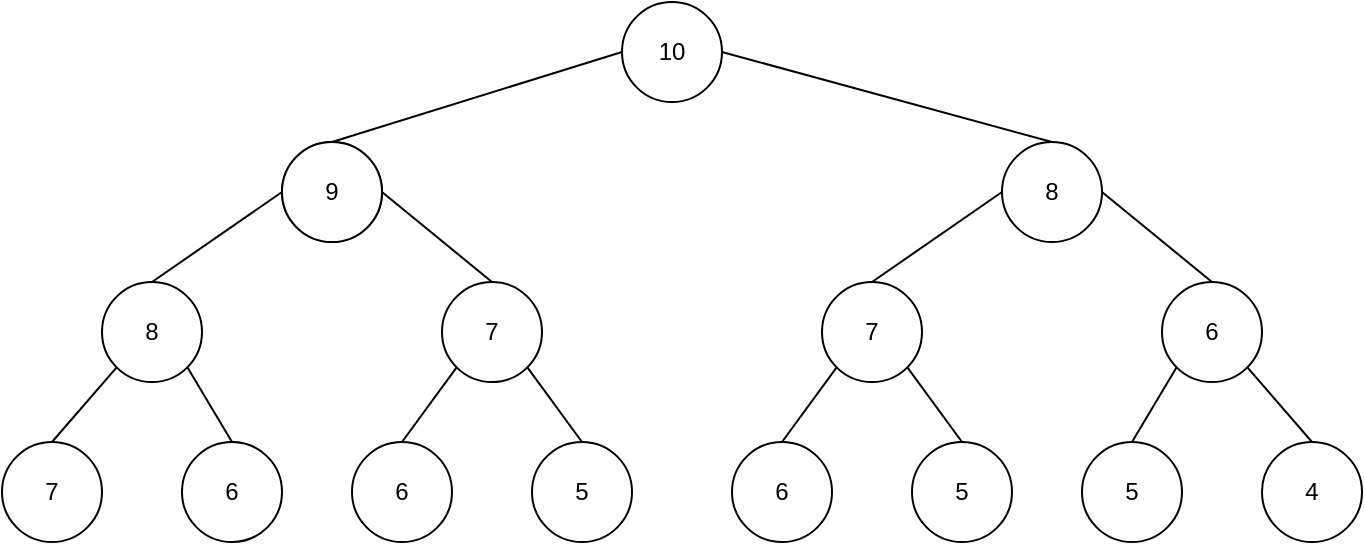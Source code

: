 <mxfile version="13.1.6" type="github">
  <diagram id="JyIK2VWfmPLn_Tre2lcF" name="Page-1">
    <mxGraphModel dx="1958" dy="818" grid="1" gridSize="10" guides="1" tooltips="1" connect="1" arrows="1" fold="1" page="1" pageScale="1" pageWidth="850" pageHeight="1100" math="0" shadow="0">
      <root>
        <mxCell id="0" />
        <mxCell id="1" parent="0" />
        <mxCell id="Aa5OvCnWGCM7iTnAo-gB-1" value="10" style="ellipse;whiteSpace=wrap;html=1;aspect=fixed;" vertex="1" parent="1">
          <mxGeometry x="270" y="20" width="50" height="50" as="geometry" />
        </mxCell>
        <mxCell id="Aa5OvCnWGCM7iTnAo-gB-2" value="10" style="ellipse;whiteSpace=wrap;html=1;aspect=fixed;" vertex="1" parent="1">
          <mxGeometry x="100" y="90" width="50" height="50" as="geometry" />
        </mxCell>
        <mxCell id="Aa5OvCnWGCM7iTnAo-gB-4" value="8" style="ellipse;whiteSpace=wrap;html=1;aspect=fixed;" vertex="1" parent="1">
          <mxGeometry x="10" y="160" width="50" height="50" as="geometry" />
        </mxCell>
        <mxCell id="Aa5OvCnWGCM7iTnAo-gB-9" value="7" style="ellipse;whiteSpace=wrap;html=1;aspect=fixed;" vertex="1" parent="1">
          <mxGeometry x="-40" y="240" width="50" height="50" as="geometry" />
        </mxCell>
        <mxCell id="Aa5OvCnWGCM7iTnAo-gB-10" value="6" style="ellipse;whiteSpace=wrap;html=1;aspect=fixed;" vertex="1" parent="1">
          <mxGeometry x="50" y="240" width="50" height="50" as="geometry" />
        </mxCell>
        <mxCell id="Aa5OvCnWGCM7iTnAo-gB-20" value="9" style="ellipse;whiteSpace=wrap;html=1;aspect=fixed;" vertex="1" parent="1">
          <mxGeometry x="100" y="90" width="50" height="50" as="geometry" />
        </mxCell>
        <mxCell id="Aa5OvCnWGCM7iTnAo-gB-21" value="7" style="ellipse;whiteSpace=wrap;html=1;aspect=fixed;" vertex="1" parent="1">
          <mxGeometry x="180" y="160" width="50" height="50" as="geometry" />
        </mxCell>
        <mxCell id="Aa5OvCnWGCM7iTnAo-gB-22" value="8" style="ellipse;whiteSpace=wrap;html=1;aspect=fixed;" vertex="1" parent="1">
          <mxGeometry x="460" y="90" width="50" height="50" as="geometry" />
        </mxCell>
        <mxCell id="Aa5OvCnWGCM7iTnAo-gB-23" value="6" style="ellipse;whiteSpace=wrap;html=1;aspect=fixed;" vertex="1" parent="1">
          <mxGeometry x="540" y="160" width="50" height="50" as="geometry" />
        </mxCell>
        <mxCell id="Aa5OvCnWGCM7iTnAo-gB-24" value="7" style="ellipse;whiteSpace=wrap;html=1;aspect=fixed;" vertex="1" parent="1">
          <mxGeometry x="370" y="160" width="50" height="50" as="geometry" />
        </mxCell>
        <mxCell id="Aa5OvCnWGCM7iTnAo-gB-25" value="6" style="ellipse;whiteSpace=wrap;html=1;aspect=fixed;" vertex="1" parent="1">
          <mxGeometry x="135" y="240" width="50" height="50" as="geometry" />
        </mxCell>
        <mxCell id="Aa5OvCnWGCM7iTnAo-gB-26" value="5" style="ellipse;whiteSpace=wrap;html=1;aspect=fixed;" vertex="1" parent="1">
          <mxGeometry x="225" y="240" width="50" height="50" as="geometry" />
        </mxCell>
        <mxCell id="Aa5OvCnWGCM7iTnAo-gB-31" value="6" style="ellipse;whiteSpace=wrap;html=1;aspect=fixed;" vertex="1" parent="1">
          <mxGeometry x="325" y="240" width="50" height="50" as="geometry" />
        </mxCell>
        <mxCell id="Aa5OvCnWGCM7iTnAo-gB-32" value="5" style="ellipse;whiteSpace=wrap;html=1;aspect=fixed;" vertex="1" parent="1">
          <mxGeometry x="415" y="240" width="50" height="50" as="geometry" />
        </mxCell>
        <mxCell id="Aa5OvCnWGCM7iTnAo-gB-33" value="5" style="ellipse;whiteSpace=wrap;html=1;aspect=fixed;" vertex="1" parent="1">
          <mxGeometry x="500" y="240" width="50" height="50" as="geometry" />
        </mxCell>
        <mxCell id="Aa5OvCnWGCM7iTnAo-gB-34" value="4" style="ellipse;whiteSpace=wrap;html=1;aspect=fixed;" vertex="1" parent="1">
          <mxGeometry x="590" y="240" width="50" height="50" as="geometry" />
        </mxCell>
        <mxCell id="Aa5OvCnWGCM7iTnAo-gB-35" value="" style="endArrow=none;html=1;entryX=0;entryY=0.5;entryDx=0;entryDy=0;exitX=0.5;exitY=0;exitDx=0;exitDy=0;" edge="1" parent="1" source="Aa5OvCnWGCM7iTnAo-gB-20" target="Aa5OvCnWGCM7iTnAo-gB-1">
          <mxGeometry width="50" height="50" relative="1" as="geometry">
            <mxPoint x="160" y="80" as="sourcePoint" />
            <mxPoint x="210" y="30" as="targetPoint" />
          </mxGeometry>
        </mxCell>
        <mxCell id="Aa5OvCnWGCM7iTnAo-gB-36" value="" style="endArrow=none;html=1;exitX=1;exitY=0.5;exitDx=0;exitDy=0;entryX=0.5;entryY=0;entryDx=0;entryDy=0;" edge="1" parent="1" source="Aa5OvCnWGCM7iTnAo-gB-1" target="Aa5OvCnWGCM7iTnAo-gB-22">
          <mxGeometry width="50" height="50" relative="1" as="geometry">
            <mxPoint x="420" y="70" as="sourcePoint" />
            <mxPoint x="470" y="20" as="targetPoint" />
          </mxGeometry>
        </mxCell>
        <mxCell id="Aa5OvCnWGCM7iTnAo-gB-37" value="" style="endArrow=none;html=1;entryX=0;entryY=0.5;entryDx=0;entryDy=0;exitX=0.5;exitY=0;exitDx=0;exitDy=0;" edge="1" parent="1" source="Aa5OvCnWGCM7iTnAo-gB-4" target="Aa5OvCnWGCM7iTnAo-gB-20">
          <mxGeometry width="50" height="50" relative="1" as="geometry">
            <mxPoint x="-100" y="160" as="sourcePoint" />
            <mxPoint x="-50" y="110" as="targetPoint" />
          </mxGeometry>
        </mxCell>
        <mxCell id="Aa5OvCnWGCM7iTnAo-gB-38" value="" style="endArrow=none;html=1;exitX=1;exitY=0.5;exitDx=0;exitDy=0;entryX=0.5;entryY=0;entryDx=0;entryDy=0;" edge="1" parent="1" source="Aa5OvCnWGCM7iTnAo-gB-20" target="Aa5OvCnWGCM7iTnAo-gB-21">
          <mxGeometry width="50" height="50" relative="1" as="geometry">
            <mxPoint x="190" y="150" as="sourcePoint" />
            <mxPoint x="240" y="100" as="targetPoint" />
          </mxGeometry>
        </mxCell>
        <mxCell id="Aa5OvCnWGCM7iTnAo-gB-40" value="" style="endArrow=none;html=1;entryX=0;entryY=1;entryDx=0;entryDy=0;exitX=0.5;exitY=0;exitDx=0;exitDy=0;" edge="1" parent="1" source="Aa5OvCnWGCM7iTnAo-gB-9" target="Aa5OvCnWGCM7iTnAo-gB-4">
          <mxGeometry width="50" height="50" relative="1" as="geometry">
            <mxPoint x="-70" y="390" as="sourcePoint" />
            <mxPoint x="-20" y="340" as="targetPoint" />
          </mxGeometry>
        </mxCell>
        <mxCell id="Aa5OvCnWGCM7iTnAo-gB-41" value="" style="endArrow=none;html=1;entryX=1;entryY=1;entryDx=0;entryDy=0;exitX=0.5;exitY=0;exitDx=0;exitDy=0;" edge="1" parent="1" source="Aa5OvCnWGCM7iTnAo-gB-10" target="Aa5OvCnWGCM7iTnAo-gB-4">
          <mxGeometry width="50" height="50" relative="1" as="geometry">
            <mxPoint x="-40" y="430" as="sourcePoint" />
            <mxPoint x="10" y="380" as="targetPoint" />
          </mxGeometry>
        </mxCell>
        <mxCell id="Aa5OvCnWGCM7iTnAo-gB-42" value="" style="endArrow=none;html=1;entryX=0;entryY=1;entryDx=0;entryDy=0;exitX=0.5;exitY=0;exitDx=0;exitDy=0;" edge="1" parent="1" source="Aa5OvCnWGCM7iTnAo-gB-25" target="Aa5OvCnWGCM7iTnAo-gB-21">
          <mxGeometry width="50" height="50" relative="1" as="geometry">
            <mxPoint x="120" y="390" as="sourcePoint" />
            <mxPoint x="170" y="340" as="targetPoint" />
          </mxGeometry>
        </mxCell>
        <mxCell id="Aa5OvCnWGCM7iTnAo-gB-43" value="" style="endArrow=none;html=1;entryX=1;entryY=1;entryDx=0;entryDy=0;exitX=0.5;exitY=0;exitDx=0;exitDy=0;" edge="1" parent="1" source="Aa5OvCnWGCM7iTnAo-gB-26" target="Aa5OvCnWGCM7iTnAo-gB-21">
          <mxGeometry width="50" height="50" relative="1" as="geometry">
            <mxPoint x="230" y="420" as="sourcePoint" />
            <mxPoint x="280" y="370" as="targetPoint" />
          </mxGeometry>
        </mxCell>
        <mxCell id="Aa5OvCnWGCM7iTnAo-gB-44" value="" style="endArrow=none;html=1;entryX=0;entryY=1;entryDx=0;entryDy=0;exitX=0.5;exitY=0;exitDx=0;exitDy=0;" edge="1" parent="1" source="Aa5OvCnWGCM7iTnAo-gB-31" target="Aa5OvCnWGCM7iTnAo-gB-24">
          <mxGeometry width="50" height="50" relative="1" as="geometry">
            <mxPoint x="230" y="370" as="sourcePoint" />
            <mxPoint x="280" y="320" as="targetPoint" />
          </mxGeometry>
        </mxCell>
        <mxCell id="Aa5OvCnWGCM7iTnAo-gB-45" value="" style="endArrow=none;html=1;entryX=1;entryY=1;entryDx=0;entryDy=0;exitX=0.5;exitY=0;exitDx=0;exitDy=0;" edge="1" parent="1" source="Aa5OvCnWGCM7iTnAo-gB-32" target="Aa5OvCnWGCM7iTnAo-gB-24">
          <mxGeometry width="50" height="50" relative="1" as="geometry">
            <mxPoint x="390" y="370" as="sourcePoint" />
            <mxPoint x="440" y="320" as="targetPoint" />
          </mxGeometry>
        </mxCell>
        <mxCell id="Aa5OvCnWGCM7iTnAo-gB-46" value="" style="endArrow=none;html=1;entryX=0;entryY=0.5;entryDx=0;entryDy=0;exitX=0.5;exitY=0;exitDx=0;exitDy=0;" edge="1" parent="1" source="Aa5OvCnWGCM7iTnAo-gB-24" target="Aa5OvCnWGCM7iTnAo-gB-22">
          <mxGeometry width="50" height="50" relative="1" as="geometry">
            <mxPoint x="340" y="420" as="sourcePoint" />
            <mxPoint x="390" y="370" as="targetPoint" />
          </mxGeometry>
        </mxCell>
        <mxCell id="Aa5OvCnWGCM7iTnAo-gB-47" value="" style="endArrow=none;html=1;entryX=1;entryY=0.5;entryDx=0;entryDy=0;exitX=0.5;exitY=0;exitDx=0;exitDy=0;" edge="1" parent="1" source="Aa5OvCnWGCM7iTnAo-gB-23" target="Aa5OvCnWGCM7iTnAo-gB-22">
          <mxGeometry width="50" height="50" relative="1" as="geometry">
            <mxPoint x="460" y="470" as="sourcePoint" />
            <mxPoint x="510" y="420" as="targetPoint" />
          </mxGeometry>
        </mxCell>
        <mxCell id="Aa5OvCnWGCM7iTnAo-gB-48" value="" style="endArrow=none;html=1;entryX=0;entryY=1;entryDx=0;entryDy=0;exitX=0.5;exitY=0;exitDx=0;exitDy=0;" edge="1" parent="1" source="Aa5OvCnWGCM7iTnAo-gB-33" target="Aa5OvCnWGCM7iTnAo-gB-23">
          <mxGeometry width="50" height="50" relative="1" as="geometry">
            <mxPoint x="480" y="400" as="sourcePoint" />
            <mxPoint x="530" y="350" as="targetPoint" />
          </mxGeometry>
        </mxCell>
        <mxCell id="Aa5OvCnWGCM7iTnAo-gB-49" value="" style="endArrow=none;html=1;entryX=1;entryY=1;entryDx=0;entryDy=0;exitX=0.5;exitY=0;exitDx=0;exitDy=0;" edge="1" parent="1" source="Aa5OvCnWGCM7iTnAo-gB-34" target="Aa5OvCnWGCM7iTnAo-gB-23">
          <mxGeometry width="50" height="50" relative="1" as="geometry">
            <mxPoint x="470" y="400" as="sourcePoint" />
            <mxPoint x="520" y="350" as="targetPoint" />
          </mxGeometry>
        </mxCell>
      </root>
    </mxGraphModel>
  </diagram>
</mxfile>
